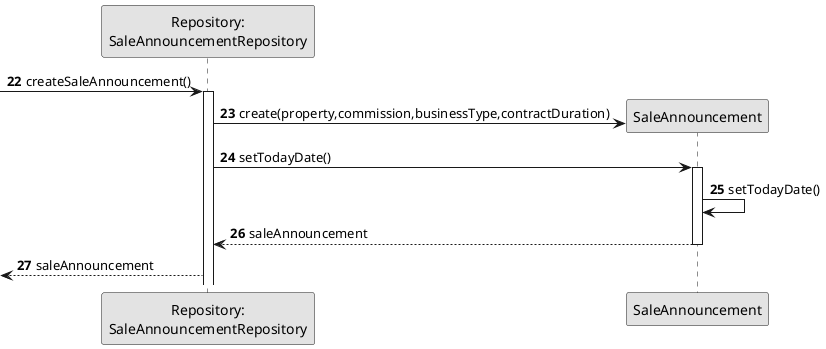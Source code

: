 @startuml
skinparam monochrome true
skinparam packageStyle rectangle
skinparam shadowing false

participant "Repository:\nSaleAnnouncementRepository" as SaleRep
participant "SaleAnnouncement" as Sale
autonumber 22
-> SaleRep : createSaleAnnouncement()
activate SaleRep
                        SaleRep -> Sale** : create(property,commission,businessType,contractDuration)
                        SaleRep -> Sale :setTodayDate()
                        activate Sale
                        Sale -> Sale : setTodayDate()
                        Sale --> SaleRep : saleAnnouncement
                        deactivate
                        <-- SaleRep   : saleAnnouncement



@enduml